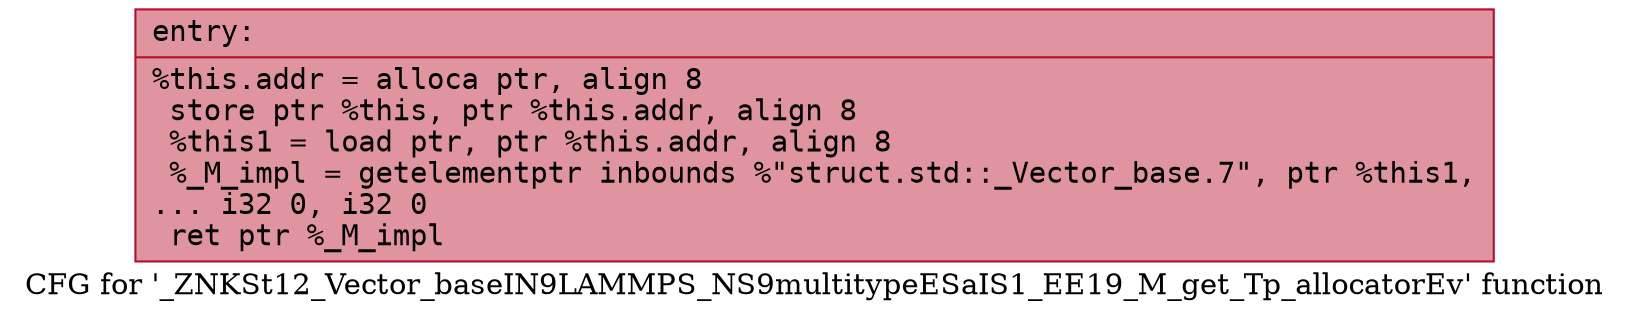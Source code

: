 digraph "CFG for '_ZNKSt12_Vector_baseIN9LAMMPS_NS9multitypeESaIS1_EE19_M_get_Tp_allocatorEv' function" {
	label="CFG for '_ZNKSt12_Vector_baseIN9LAMMPS_NS9multitypeESaIS1_EE19_M_get_Tp_allocatorEv' function";

	Node0x55bd405d4880 [shape=record,color="#b70d28ff", style=filled, fillcolor="#b70d2870" fontname="Courier",label="{entry:\l|  %this.addr = alloca ptr, align 8\l  store ptr %this, ptr %this.addr, align 8\l  %this1 = load ptr, ptr %this.addr, align 8\l  %_M_impl = getelementptr inbounds %\"struct.std::_Vector_base.7\", ptr %this1,\l... i32 0, i32 0\l  ret ptr %_M_impl\l}"];
}
